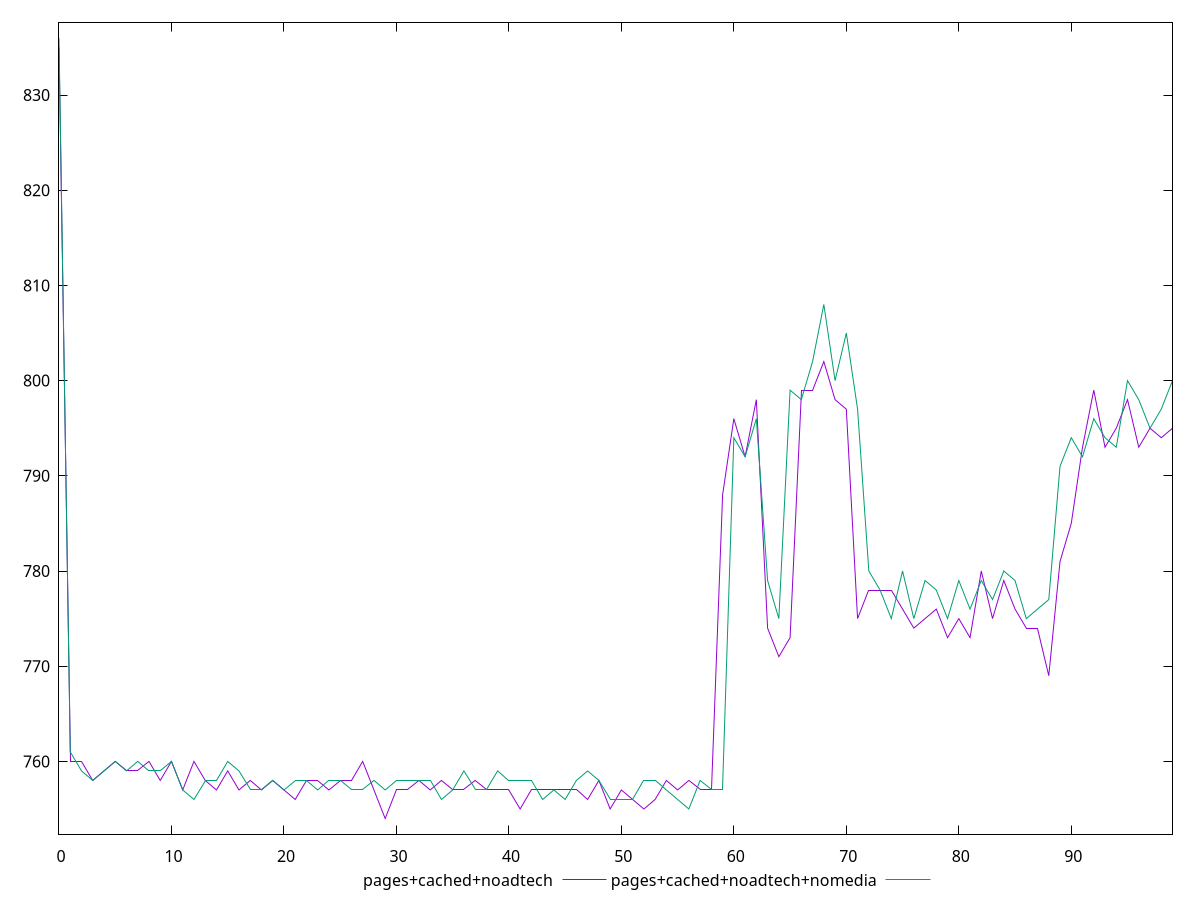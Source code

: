 reset

$pagesCachedNoadtech <<EOF
0 835
1 760
2 760
3 758
4 759
5 760
6 759
7 759
8 760
9 758
10 760
11 757
12 760
13 758
14 757
15 759
16 757
17 758
18 757
19 758
20 757
21 756
22 758
23 758
24 757
25 758
26 758
27 760
28 757
29 754
30 757
31 757
32 758
33 757
34 758
35 757
36 757
37 758
38 757
39 757
40 757
41 755
42 757
43 757
44 757
45 757
46 757
47 756
48 758
49 755
50 757
51 756
52 755
53 756
54 758
55 757
56 758
57 757
58 757
59 788
60 796
61 792
62 798
63 774
64 771
65 773
66 799
67 799
68 802
69 798
70 797
71 775
72 778
73 778
74 778
75 776
76 774
77 775
78 776
79 773
80 775
81 773
82 780
83 775
84 779
85 776
86 774
87 774
88 769
89 781
90 785
91 793
92 799
93 793
94 795
95 798
96 793
97 795
98 794
99 795
EOF

$pagesCachedNoadtechNomedia <<EOF
0 836
1 761
2 759
3 758
4 759
5 760
6 759
7 760
8 759
9 759
10 760
11 757
12 756
13 758
14 758
15 760
16 759
17 757
18 757
19 758
20 757
21 758
22 758
23 757
24 758
25 758
26 757
27 757
28 758
29 757
30 758
31 758
32 758
33 758
34 756
35 757
36 759
37 757
38 757
39 759
40 758
41 758
42 758
43 756
44 757
45 756
46 758
47 759
48 758
49 756
50 756
51 756
52 758
53 758
54 757
55 756
56 755
57 758
58 757
59 757
60 794
61 792
62 796
63 779
64 775
65 799
66 798
67 802
68 808
69 800
70 805
71 797
72 780
73 778
74 775
75 780
76 775
77 779
78 778
79 775
80 779
81 776
82 779
83 777
84 780
85 779
86 775
87 776
88 777
89 791
90 794
91 792
92 796
93 794
94 793
95 800
96 798
97 795
98 797
99 800
EOF

set key outside below
set xrange [0:99]
set yrange [752.36:837.64]
set trange [752.36:837.64]
set terminal svg size 640, 520 enhanced background rgb 'white'
set output "report_00018_2021-02-10T15-25-16.877Z/uses-rel-preload/comparison/line/2_vs_3.svg"

plot $pagesCachedNoadtech title "pages+cached+noadtech" with line, \
     $pagesCachedNoadtechNomedia title "pages+cached+noadtech+nomedia" with line

reset
